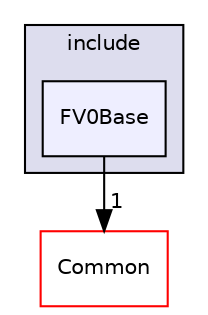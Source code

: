 digraph "/home/travis/build/AliceO2Group/AliceO2/Detectors/FIT/FV0/base/include/FV0Base" {
  bgcolor=transparent;
  compound=true
  node [ fontsize="10", fontname="Helvetica"];
  edge [ labelfontsize="10", labelfontname="Helvetica"];
  subgraph clusterdir_98c94a806ecf1bc457b2ac7d4612af07 {
    graph [ bgcolor="#ddddee", pencolor="black", label="include" fontname="Helvetica", fontsize="10", URL="dir_98c94a806ecf1bc457b2ac7d4612af07.html"]
  dir_ab03f03378d50592281b72c238739148 [shape=box, label="FV0Base", style="filled", fillcolor="#eeeeff", pencolor="black", URL="dir_ab03f03378d50592281b72c238739148.html"];
  }
  dir_4ab6b4cc6a7edbff49100e9123df213f [shape=box label="Common" color="red" URL="dir_4ab6b4cc6a7edbff49100e9123df213f.html"];
  dir_ab03f03378d50592281b72c238739148->dir_4ab6b4cc6a7edbff49100e9123df213f [headlabel="1", labeldistance=1.5 headhref="dir_000333_000027.html"];
}
